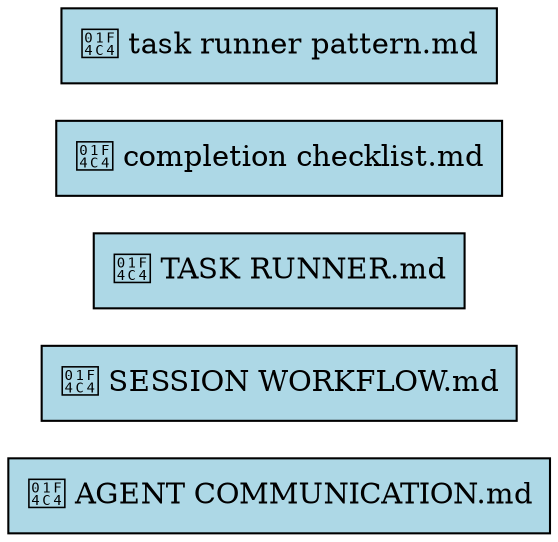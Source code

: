 digraph maestro {
  rankdir=LR;
  node [shape=box, style=filled, fillcolor=lightblue];
  
  // Files
  AGENT_COMMUNICATION_md [label="📄 AGENT COMMUNICATION.md"];
  SESSION_WORKFLOW_md [label="📄 SESSION WORKFLOW.md"];
  TASK_RUNNER_md [label="📄 TASK RUNNER.md"];
  completion_checklist_md [label="📄 completion checklist.md"];
  task_runner_pattern_md [label="📄 task runner pattern.md"];
  
  // Relationships

}

